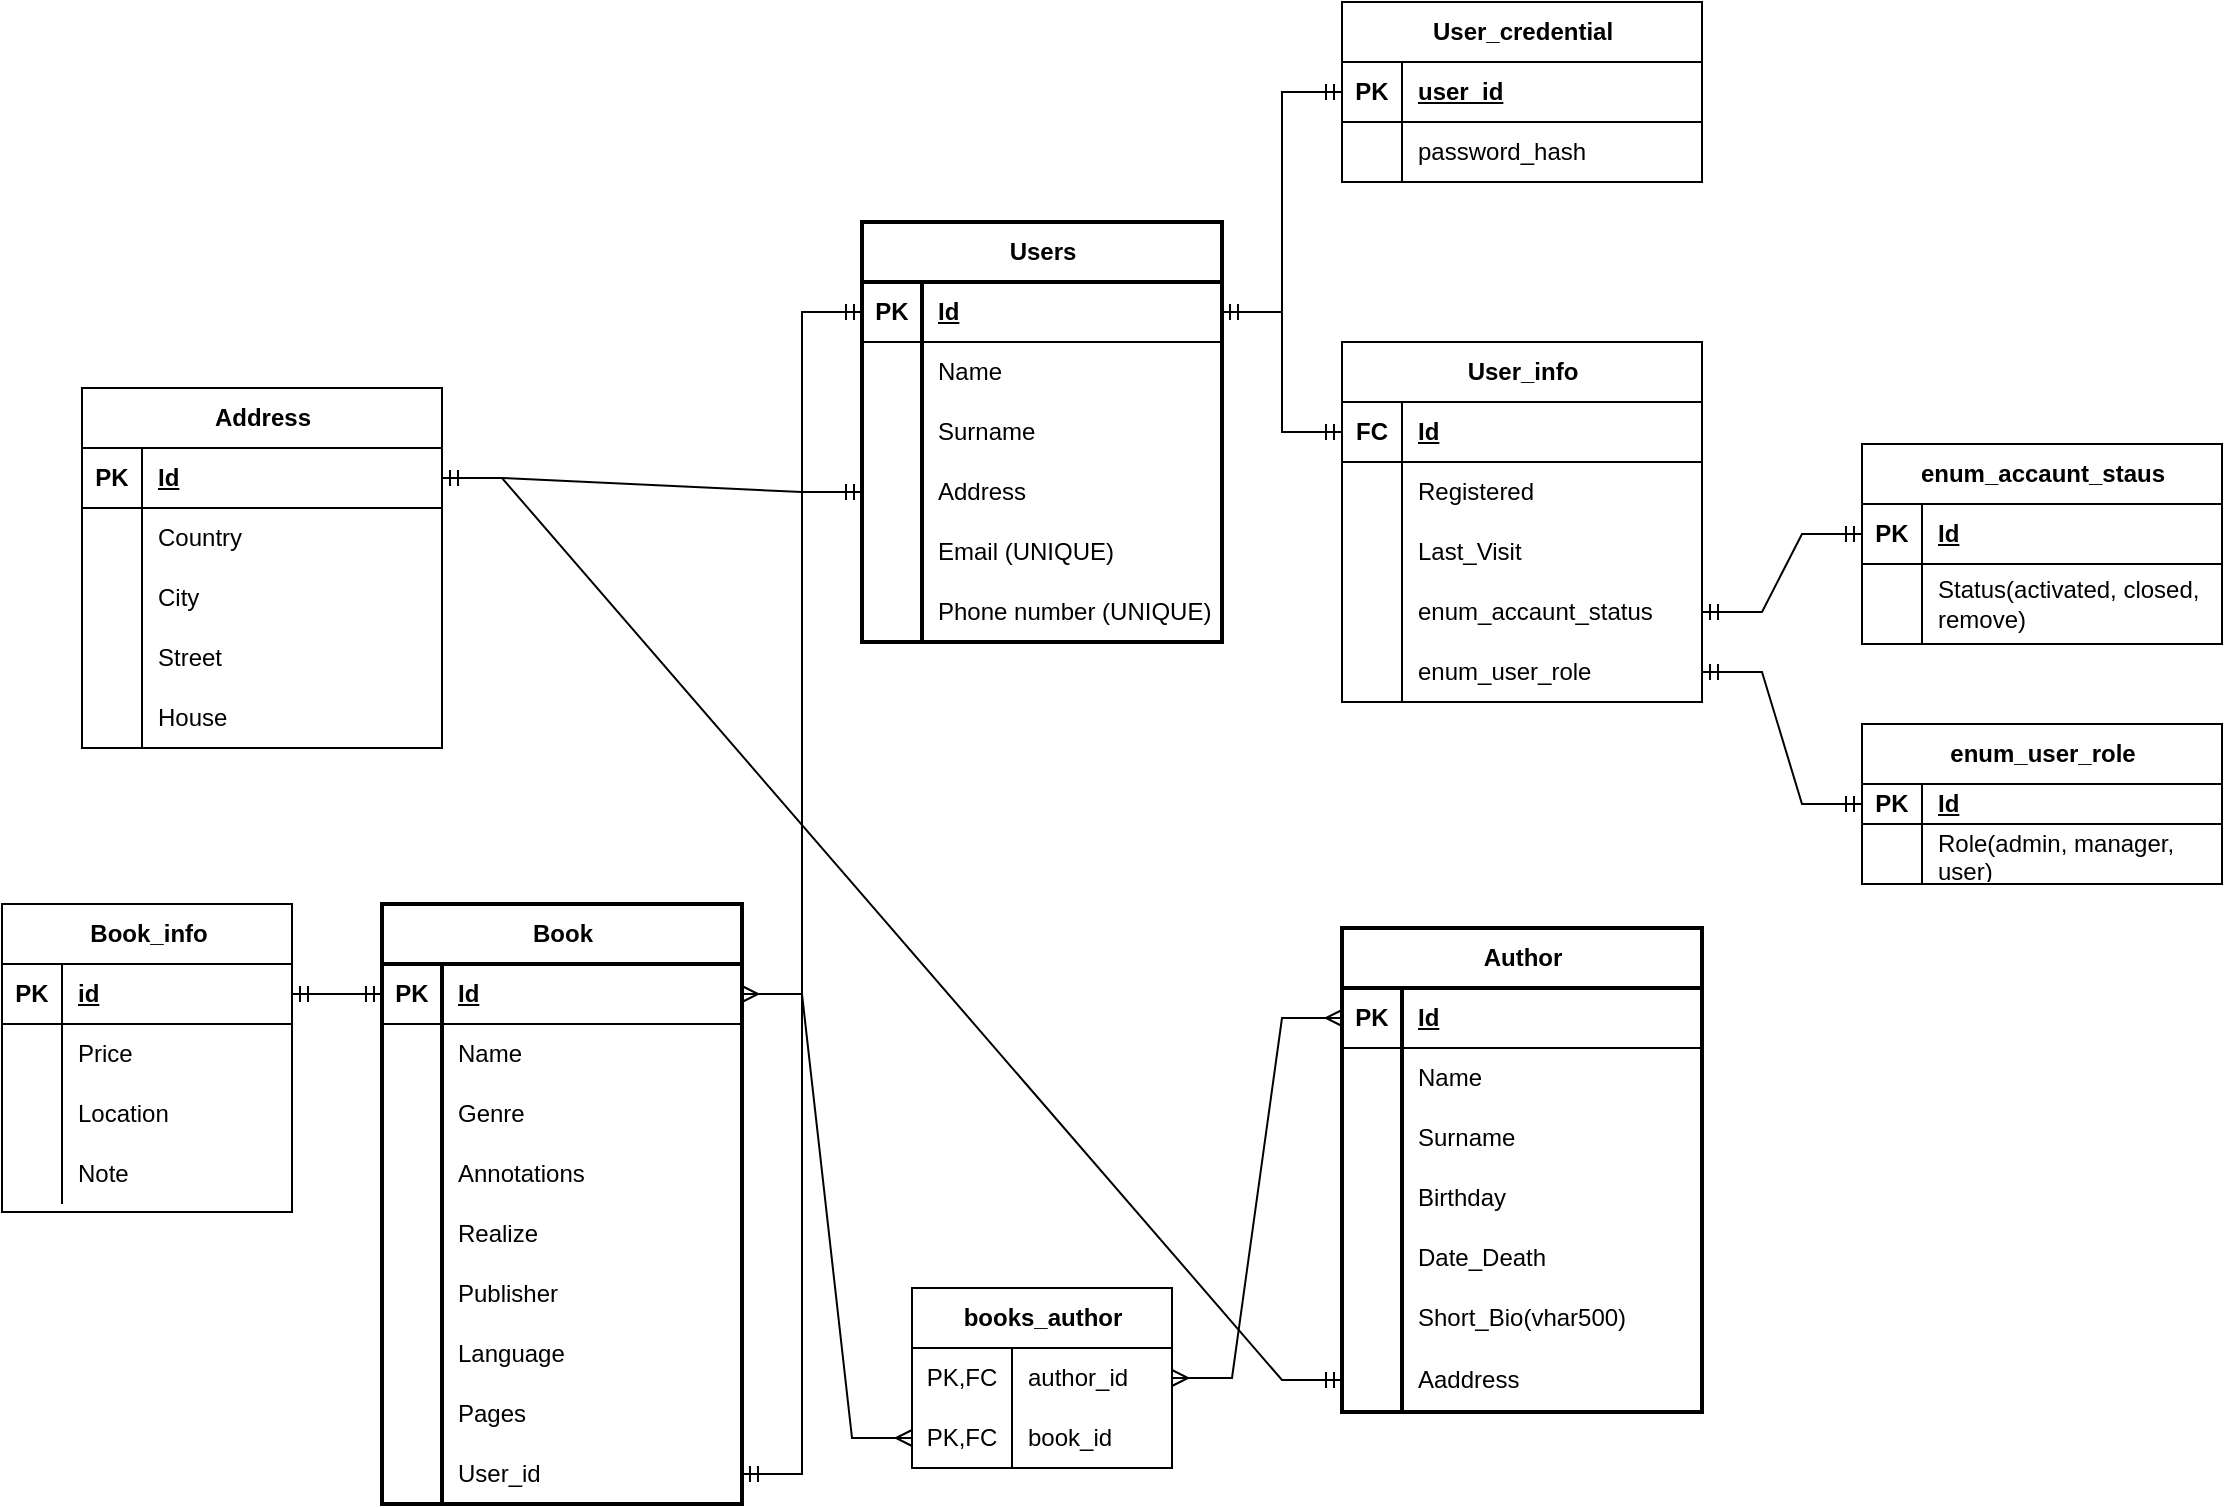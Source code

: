 <mxfile version="27.0.2">
  <diagram name="Library" id="w-gZn07KYCmxUJhoF79A">
    <mxGraphModel dx="1426" dy="789" grid="1" gridSize="10" guides="1" tooltips="1" connect="1" arrows="1" fold="1" page="1" pageScale="1" pageWidth="1169" pageHeight="1654" math="0" shadow="0">
      <root>
        <mxCell id="0" />
        <mxCell id="1" parent="0" />
        <mxCell id="aTLZkkGVT9B9-KHuNFYR-1" value="Users" style="shape=table;startSize=30;container=1;collapsible=1;childLayout=tableLayout;fixedRows=1;rowLines=0;fontStyle=1;align=center;resizeLast=1;html=1;strokeWidth=2;" parent="1" vertex="1">
          <mxGeometry x="470" y="137" width="180" height="210" as="geometry" />
        </mxCell>
        <mxCell id="aTLZkkGVT9B9-KHuNFYR-2" value="" style="shape=tableRow;horizontal=0;startSize=0;swimlaneHead=0;swimlaneBody=0;fillColor=none;collapsible=0;dropTarget=0;points=[[0,0.5],[1,0.5]];portConstraint=eastwest;top=0;left=0;right=0;bottom=1;" parent="aTLZkkGVT9B9-KHuNFYR-1" vertex="1">
          <mxGeometry y="30" width="180" height="30" as="geometry" />
        </mxCell>
        <mxCell id="aTLZkkGVT9B9-KHuNFYR-3" value="PK" style="shape=partialRectangle;connectable=0;fillColor=none;top=0;left=0;bottom=0;right=0;fontStyle=1;overflow=hidden;whiteSpace=wrap;html=1;" parent="aTLZkkGVT9B9-KHuNFYR-2" vertex="1">
          <mxGeometry width="30" height="30" as="geometry">
            <mxRectangle width="30" height="30" as="alternateBounds" />
          </mxGeometry>
        </mxCell>
        <mxCell id="aTLZkkGVT9B9-KHuNFYR-4" value="Id" style="shape=partialRectangle;connectable=0;fillColor=none;top=0;left=0;bottom=0;right=0;align=left;spacingLeft=6;fontStyle=5;overflow=hidden;whiteSpace=wrap;html=1;" parent="aTLZkkGVT9B9-KHuNFYR-2" vertex="1">
          <mxGeometry x="30" width="150" height="30" as="geometry">
            <mxRectangle width="150" height="30" as="alternateBounds" />
          </mxGeometry>
        </mxCell>
        <mxCell id="aTLZkkGVT9B9-KHuNFYR-5" value="" style="shape=tableRow;horizontal=0;startSize=0;swimlaneHead=0;swimlaneBody=0;fillColor=none;collapsible=0;dropTarget=0;points=[[0,0.5],[1,0.5]];portConstraint=eastwest;top=0;left=0;right=0;bottom=0;" parent="aTLZkkGVT9B9-KHuNFYR-1" vertex="1">
          <mxGeometry y="60" width="180" height="30" as="geometry" />
        </mxCell>
        <mxCell id="aTLZkkGVT9B9-KHuNFYR-6" value="" style="shape=partialRectangle;connectable=0;fillColor=none;top=0;left=0;bottom=0;right=0;editable=1;overflow=hidden;whiteSpace=wrap;html=1;" parent="aTLZkkGVT9B9-KHuNFYR-5" vertex="1">
          <mxGeometry width="30" height="30" as="geometry">
            <mxRectangle width="30" height="30" as="alternateBounds" />
          </mxGeometry>
        </mxCell>
        <mxCell id="aTLZkkGVT9B9-KHuNFYR-7" value="Name" style="shape=partialRectangle;connectable=0;fillColor=none;top=0;left=0;bottom=0;right=0;align=left;spacingLeft=6;overflow=hidden;whiteSpace=wrap;html=1;" parent="aTLZkkGVT9B9-KHuNFYR-5" vertex="1">
          <mxGeometry x="30" width="150" height="30" as="geometry">
            <mxRectangle width="150" height="30" as="alternateBounds" />
          </mxGeometry>
        </mxCell>
        <mxCell id="aTLZkkGVT9B9-KHuNFYR-8" value="" style="shape=tableRow;horizontal=0;startSize=0;swimlaneHead=0;swimlaneBody=0;fillColor=none;collapsible=0;dropTarget=0;points=[[0,0.5],[1,0.5]];portConstraint=eastwest;top=0;left=0;right=0;bottom=0;" parent="aTLZkkGVT9B9-KHuNFYR-1" vertex="1">
          <mxGeometry y="90" width="180" height="30" as="geometry" />
        </mxCell>
        <mxCell id="aTLZkkGVT9B9-KHuNFYR-9" value="" style="shape=partialRectangle;connectable=0;fillColor=none;top=0;left=0;bottom=0;right=0;editable=1;overflow=hidden;whiteSpace=wrap;html=1;" parent="aTLZkkGVT9B9-KHuNFYR-8" vertex="1">
          <mxGeometry width="30" height="30" as="geometry">
            <mxRectangle width="30" height="30" as="alternateBounds" />
          </mxGeometry>
        </mxCell>
        <mxCell id="aTLZkkGVT9B9-KHuNFYR-10" value="Surname" style="shape=partialRectangle;connectable=0;fillColor=none;top=0;left=0;bottom=0;right=0;align=left;spacingLeft=6;overflow=hidden;whiteSpace=wrap;html=1;" parent="aTLZkkGVT9B9-KHuNFYR-8" vertex="1">
          <mxGeometry x="30" width="150" height="30" as="geometry">
            <mxRectangle width="150" height="30" as="alternateBounds" />
          </mxGeometry>
        </mxCell>
        <mxCell id="T-pD8wLGOD9Z2Xq2l5tu-151" style="shape=tableRow;horizontal=0;startSize=0;swimlaneHead=0;swimlaneBody=0;fillColor=none;collapsible=0;dropTarget=0;points=[[0,0.5],[1,0.5]];portConstraint=eastwest;top=0;left=0;right=0;bottom=0;" parent="aTLZkkGVT9B9-KHuNFYR-1" vertex="1">
          <mxGeometry y="120" width="180" height="30" as="geometry" />
        </mxCell>
        <mxCell id="T-pD8wLGOD9Z2Xq2l5tu-152" style="shape=partialRectangle;connectable=0;fillColor=none;top=0;left=0;bottom=0;right=0;editable=1;overflow=hidden;whiteSpace=wrap;html=1;" parent="T-pD8wLGOD9Z2Xq2l5tu-151" vertex="1">
          <mxGeometry width="30" height="30" as="geometry">
            <mxRectangle width="30" height="30" as="alternateBounds" />
          </mxGeometry>
        </mxCell>
        <mxCell id="T-pD8wLGOD9Z2Xq2l5tu-153" value="&lt;span style=&quot;background-color: initial;&quot;&gt;Address&lt;/span&gt;" style="shape=partialRectangle;connectable=0;fillColor=none;top=0;left=0;bottom=0;right=0;align=left;spacingLeft=6;overflow=hidden;whiteSpace=wrap;html=1;" parent="T-pD8wLGOD9Z2Xq2l5tu-151" vertex="1">
          <mxGeometry x="30" width="150" height="30" as="geometry">
            <mxRectangle width="150" height="30" as="alternateBounds" />
          </mxGeometry>
        </mxCell>
        <mxCell id="T-pD8wLGOD9Z2Xq2l5tu-154" style="shape=tableRow;horizontal=0;startSize=0;swimlaneHead=0;swimlaneBody=0;fillColor=none;collapsible=0;dropTarget=0;points=[[0,0.5],[1,0.5]];portConstraint=eastwest;top=0;left=0;right=0;bottom=0;" parent="aTLZkkGVT9B9-KHuNFYR-1" vertex="1">
          <mxGeometry y="150" width="180" height="30" as="geometry" />
        </mxCell>
        <mxCell id="T-pD8wLGOD9Z2Xq2l5tu-155" style="shape=partialRectangle;connectable=0;fillColor=none;top=0;left=0;bottom=0;right=0;editable=1;overflow=hidden;whiteSpace=wrap;html=1;" parent="T-pD8wLGOD9Z2Xq2l5tu-154" vertex="1">
          <mxGeometry width="30" height="30" as="geometry">
            <mxRectangle width="30" height="30" as="alternateBounds" />
          </mxGeometry>
        </mxCell>
        <mxCell id="T-pD8wLGOD9Z2Xq2l5tu-156" value="Email (UNIQUE)" style="shape=partialRectangle;connectable=0;fillColor=none;top=0;left=0;bottom=0;right=0;align=left;spacingLeft=6;overflow=hidden;whiteSpace=wrap;html=1;" parent="T-pD8wLGOD9Z2Xq2l5tu-154" vertex="1">
          <mxGeometry x="30" width="150" height="30" as="geometry">
            <mxRectangle width="150" height="30" as="alternateBounds" />
          </mxGeometry>
        </mxCell>
        <mxCell id="T-pD8wLGOD9Z2Xq2l5tu-157" style="shape=tableRow;horizontal=0;startSize=0;swimlaneHead=0;swimlaneBody=0;fillColor=none;collapsible=0;dropTarget=0;points=[[0,0.5],[1,0.5]];portConstraint=eastwest;top=0;left=0;right=0;bottom=0;" parent="aTLZkkGVT9B9-KHuNFYR-1" vertex="1">
          <mxGeometry y="180" width="180" height="30" as="geometry" />
        </mxCell>
        <mxCell id="T-pD8wLGOD9Z2Xq2l5tu-158" style="shape=partialRectangle;connectable=0;fillColor=none;top=0;left=0;bottom=0;right=0;editable=1;overflow=hidden;whiteSpace=wrap;html=1;" parent="T-pD8wLGOD9Z2Xq2l5tu-157" vertex="1">
          <mxGeometry width="30" height="30" as="geometry">
            <mxRectangle width="30" height="30" as="alternateBounds" />
          </mxGeometry>
        </mxCell>
        <mxCell id="T-pD8wLGOD9Z2Xq2l5tu-159" value="Phone number (UNIQUE)" style="shape=partialRectangle;connectable=0;fillColor=none;top=0;left=0;bottom=0;right=0;align=left;spacingLeft=6;overflow=hidden;whiteSpace=wrap;html=1;" parent="T-pD8wLGOD9Z2Xq2l5tu-157" vertex="1">
          <mxGeometry x="30" width="150" height="30" as="geometry">
            <mxRectangle width="150" height="30" as="alternateBounds" />
          </mxGeometry>
        </mxCell>
        <mxCell id="T-pD8wLGOD9Z2Xq2l5tu-8" value="enum_user_role" style="shape=table;startSize=30;container=1;collapsible=1;childLayout=tableLayout;fixedRows=1;rowLines=0;fontStyle=1;align=center;resizeLast=1;html=1;" parent="1" vertex="1">
          <mxGeometry x="970" y="388" width="180" height="80" as="geometry" />
        </mxCell>
        <mxCell id="T-pD8wLGOD9Z2Xq2l5tu-9" value="" style="shape=tableRow;horizontal=0;startSize=0;swimlaneHead=0;swimlaneBody=0;fillColor=none;collapsible=0;dropTarget=0;points=[[0,0.5],[1,0.5]];portConstraint=eastwest;top=0;left=0;right=0;bottom=1;" parent="T-pD8wLGOD9Z2Xq2l5tu-8" vertex="1">
          <mxGeometry y="30" width="180" height="20" as="geometry" />
        </mxCell>
        <mxCell id="T-pD8wLGOD9Z2Xq2l5tu-10" value="PK" style="shape=partialRectangle;connectable=0;fillColor=none;top=0;left=0;bottom=0;right=0;fontStyle=1;overflow=hidden;whiteSpace=wrap;html=1;" parent="T-pD8wLGOD9Z2Xq2l5tu-9" vertex="1">
          <mxGeometry width="30" height="20" as="geometry">
            <mxRectangle width="30" height="20" as="alternateBounds" />
          </mxGeometry>
        </mxCell>
        <mxCell id="T-pD8wLGOD9Z2Xq2l5tu-11" value="Id" style="shape=partialRectangle;connectable=0;fillColor=none;top=0;left=0;bottom=0;right=0;align=left;spacingLeft=6;fontStyle=5;overflow=hidden;whiteSpace=wrap;html=1;" parent="T-pD8wLGOD9Z2Xq2l5tu-9" vertex="1">
          <mxGeometry x="30" width="150" height="20" as="geometry">
            <mxRectangle width="150" height="20" as="alternateBounds" />
          </mxGeometry>
        </mxCell>
        <mxCell id="T-pD8wLGOD9Z2Xq2l5tu-12" value="" style="shape=tableRow;horizontal=0;startSize=0;swimlaneHead=0;swimlaneBody=0;fillColor=none;collapsible=0;dropTarget=0;points=[[0,0.5],[1,0.5]];portConstraint=eastwest;top=0;left=0;right=0;bottom=0;" parent="T-pD8wLGOD9Z2Xq2l5tu-8" vertex="1">
          <mxGeometry y="50" width="180" height="30" as="geometry" />
        </mxCell>
        <mxCell id="T-pD8wLGOD9Z2Xq2l5tu-13" value="" style="shape=partialRectangle;connectable=0;fillColor=none;top=0;left=0;bottom=0;right=0;editable=1;overflow=hidden;whiteSpace=wrap;html=1;" parent="T-pD8wLGOD9Z2Xq2l5tu-12" vertex="1">
          <mxGeometry width="30" height="30" as="geometry">
            <mxRectangle width="30" height="30" as="alternateBounds" />
          </mxGeometry>
        </mxCell>
        <mxCell id="T-pD8wLGOD9Z2Xq2l5tu-14" value="Role(admin, manager, user)" style="shape=partialRectangle;connectable=0;fillColor=none;top=0;left=0;bottom=0;right=0;align=left;spacingLeft=6;overflow=hidden;whiteSpace=wrap;html=1;" parent="T-pD8wLGOD9Z2Xq2l5tu-12" vertex="1">
          <mxGeometry x="30" width="150" height="30" as="geometry">
            <mxRectangle width="150" height="30" as="alternateBounds" />
          </mxGeometry>
        </mxCell>
        <mxCell id="T-pD8wLGOD9Z2Xq2l5tu-120" value="" style="shape=tableRow;horizontal=0;startSize=0;swimlaneHead=0;swimlaneBody=0;fillColor=none;collapsible=0;dropTarget=0;points=[[0,0.5],[1,0.5]];portConstraint=eastwest;top=0;left=0;right=0;bottom=0;" parent="1" vertex="1">
          <mxGeometry x="231" y="653" width="179" height="30" as="geometry" />
        </mxCell>
        <mxCell id="T-pD8wLGOD9Z2Xq2l5tu-163" value="User_credential" style="shape=table;startSize=30;container=1;collapsible=1;childLayout=tableLayout;fixedRows=1;rowLines=0;fontStyle=1;align=center;resizeLast=1;html=1;" parent="1" vertex="1">
          <mxGeometry x="710" y="27" width="180" height="90" as="geometry" />
        </mxCell>
        <mxCell id="T-pD8wLGOD9Z2Xq2l5tu-164" value="" style="shape=tableRow;horizontal=0;startSize=0;swimlaneHead=0;swimlaneBody=0;fillColor=none;collapsible=0;dropTarget=0;points=[[0,0.5],[1,0.5]];portConstraint=eastwest;top=0;left=0;right=0;bottom=1;" parent="T-pD8wLGOD9Z2Xq2l5tu-163" vertex="1">
          <mxGeometry y="30" width="180" height="30" as="geometry" />
        </mxCell>
        <mxCell id="T-pD8wLGOD9Z2Xq2l5tu-165" value="PK" style="shape=partialRectangle;connectable=0;fillColor=none;top=0;left=0;bottom=0;right=0;fontStyle=1;overflow=hidden;whiteSpace=wrap;html=1;" parent="T-pD8wLGOD9Z2Xq2l5tu-164" vertex="1">
          <mxGeometry width="30" height="30" as="geometry">
            <mxRectangle width="30" height="30" as="alternateBounds" />
          </mxGeometry>
        </mxCell>
        <mxCell id="T-pD8wLGOD9Z2Xq2l5tu-166" value="user_id" style="shape=partialRectangle;connectable=0;fillColor=none;top=0;left=0;bottom=0;right=0;align=left;spacingLeft=6;fontStyle=5;overflow=hidden;whiteSpace=wrap;html=1;" parent="T-pD8wLGOD9Z2Xq2l5tu-164" vertex="1">
          <mxGeometry x="30" width="150" height="30" as="geometry">
            <mxRectangle width="150" height="30" as="alternateBounds" />
          </mxGeometry>
        </mxCell>
        <mxCell id="T-pD8wLGOD9Z2Xq2l5tu-167" value="" style="shape=tableRow;horizontal=0;startSize=0;swimlaneHead=0;swimlaneBody=0;fillColor=none;collapsible=0;dropTarget=0;points=[[0,0.5],[1,0.5]];portConstraint=eastwest;top=0;left=0;right=0;bottom=0;" parent="T-pD8wLGOD9Z2Xq2l5tu-163" vertex="1">
          <mxGeometry y="60" width="180" height="30" as="geometry" />
        </mxCell>
        <mxCell id="T-pD8wLGOD9Z2Xq2l5tu-168" value="" style="shape=partialRectangle;connectable=0;fillColor=none;top=0;left=0;bottom=0;right=0;editable=1;overflow=hidden;whiteSpace=wrap;html=1;" parent="T-pD8wLGOD9Z2Xq2l5tu-167" vertex="1">
          <mxGeometry width="30" height="30" as="geometry">
            <mxRectangle width="30" height="30" as="alternateBounds" />
          </mxGeometry>
        </mxCell>
        <mxCell id="T-pD8wLGOD9Z2Xq2l5tu-169" value="password_hash" style="shape=partialRectangle;connectable=0;fillColor=none;top=0;left=0;bottom=0;right=0;align=left;spacingLeft=6;overflow=hidden;whiteSpace=wrap;html=1;" parent="T-pD8wLGOD9Z2Xq2l5tu-167" vertex="1">
          <mxGeometry x="30" width="150" height="30" as="geometry">
            <mxRectangle width="150" height="30" as="alternateBounds" />
          </mxGeometry>
        </mxCell>
        <mxCell id="T-pD8wLGOD9Z2Xq2l5tu-177" value="User_info" style="shape=table;startSize=30;container=1;collapsible=1;childLayout=tableLayout;fixedRows=1;rowLines=0;fontStyle=1;align=center;resizeLast=1;html=1;" parent="1" vertex="1">
          <mxGeometry x="710" y="197" width="180" height="180" as="geometry" />
        </mxCell>
        <mxCell id="T-pD8wLGOD9Z2Xq2l5tu-178" value="" style="shape=tableRow;horizontal=0;startSize=0;swimlaneHead=0;swimlaneBody=0;fillColor=none;collapsible=0;dropTarget=0;points=[[0,0.5],[1,0.5]];portConstraint=eastwest;top=0;left=0;right=0;bottom=1;" parent="T-pD8wLGOD9Z2Xq2l5tu-177" vertex="1">
          <mxGeometry y="30" width="180" height="30" as="geometry" />
        </mxCell>
        <mxCell id="T-pD8wLGOD9Z2Xq2l5tu-179" value="FC" style="shape=partialRectangle;connectable=0;fillColor=none;top=0;left=0;bottom=0;right=0;fontStyle=1;overflow=hidden;whiteSpace=wrap;html=1;" parent="T-pD8wLGOD9Z2Xq2l5tu-178" vertex="1">
          <mxGeometry width="30" height="30" as="geometry">
            <mxRectangle width="30" height="30" as="alternateBounds" />
          </mxGeometry>
        </mxCell>
        <mxCell id="T-pD8wLGOD9Z2Xq2l5tu-180" value="Id" style="shape=partialRectangle;connectable=0;fillColor=none;top=0;left=0;bottom=0;right=0;align=left;spacingLeft=6;fontStyle=5;overflow=hidden;whiteSpace=wrap;html=1;" parent="T-pD8wLGOD9Z2Xq2l5tu-178" vertex="1">
          <mxGeometry x="30" width="150" height="30" as="geometry">
            <mxRectangle width="150" height="30" as="alternateBounds" />
          </mxGeometry>
        </mxCell>
        <mxCell id="T-pD8wLGOD9Z2Xq2l5tu-181" value="" style="shape=tableRow;horizontal=0;startSize=0;swimlaneHead=0;swimlaneBody=0;fillColor=none;collapsible=0;dropTarget=0;points=[[0,0.5],[1,0.5]];portConstraint=eastwest;top=0;left=0;right=0;bottom=0;" parent="T-pD8wLGOD9Z2Xq2l5tu-177" vertex="1">
          <mxGeometry y="60" width="180" height="30" as="geometry" />
        </mxCell>
        <mxCell id="T-pD8wLGOD9Z2Xq2l5tu-182" value="" style="shape=partialRectangle;connectable=0;fillColor=none;top=0;left=0;bottom=0;right=0;editable=1;overflow=hidden;whiteSpace=wrap;html=1;" parent="T-pD8wLGOD9Z2Xq2l5tu-181" vertex="1">
          <mxGeometry width="30" height="30" as="geometry">
            <mxRectangle width="30" height="30" as="alternateBounds" />
          </mxGeometry>
        </mxCell>
        <mxCell id="T-pD8wLGOD9Z2Xq2l5tu-183" value="Registered" style="shape=partialRectangle;connectable=0;fillColor=none;top=0;left=0;bottom=0;right=0;align=left;spacingLeft=6;overflow=hidden;whiteSpace=wrap;html=1;" parent="T-pD8wLGOD9Z2Xq2l5tu-181" vertex="1">
          <mxGeometry x="30" width="150" height="30" as="geometry">
            <mxRectangle width="150" height="30" as="alternateBounds" />
          </mxGeometry>
        </mxCell>
        <mxCell id="T-pD8wLGOD9Z2Xq2l5tu-184" value="" style="shape=tableRow;horizontal=0;startSize=0;swimlaneHead=0;swimlaneBody=0;fillColor=none;collapsible=0;dropTarget=0;points=[[0,0.5],[1,0.5]];portConstraint=eastwest;top=0;left=0;right=0;bottom=0;" parent="T-pD8wLGOD9Z2Xq2l5tu-177" vertex="1">
          <mxGeometry y="90" width="180" height="30" as="geometry" />
        </mxCell>
        <mxCell id="T-pD8wLGOD9Z2Xq2l5tu-185" value="" style="shape=partialRectangle;connectable=0;fillColor=none;top=0;left=0;bottom=0;right=0;editable=1;overflow=hidden;whiteSpace=wrap;html=1;" parent="T-pD8wLGOD9Z2Xq2l5tu-184" vertex="1">
          <mxGeometry width="30" height="30" as="geometry">
            <mxRectangle width="30" height="30" as="alternateBounds" />
          </mxGeometry>
        </mxCell>
        <mxCell id="T-pD8wLGOD9Z2Xq2l5tu-186" value="Last_Visit" style="shape=partialRectangle;connectable=0;fillColor=none;top=0;left=0;bottom=0;right=0;align=left;spacingLeft=6;overflow=hidden;whiteSpace=wrap;html=1;" parent="T-pD8wLGOD9Z2Xq2l5tu-184" vertex="1">
          <mxGeometry x="30" width="150" height="30" as="geometry">
            <mxRectangle width="150" height="30" as="alternateBounds" />
          </mxGeometry>
        </mxCell>
        <mxCell id="T-pD8wLGOD9Z2Xq2l5tu-197" style="shape=tableRow;horizontal=0;startSize=0;swimlaneHead=0;swimlaneBody=0;fillColor=none;collapsible=0;dropTarget=0;points=[[0,0.5],[1,0.5]];portConstraint=eastwest;top=0;left=0;right=0;bottom=0;" parent="T-pD8wLGOD9Z2Xq2l5tu-177" vertex="1">
          <mxGeometry y="120" width="180" height="30" as="geometry" />
        </mxCell>
        <mxCell id="T-pD8wLGOD9Z2Xq2l5tu-198" style="shape=partialRectangle;connectable=0;fillColor=none;top=0;left=0;bottom=0;right=0;editable=1;overflow=hidden;whiteSpace=wrap;html=1;" parent="T-pD8wLGOD9Z2Xq2l5tu-197" vertex="1">
          <mxGeometry width="30" height="30" as="geometry">
            <mxRectangle width="30" height="30" as="alternateBounds" />
          </mxGeometry>
        </mxCell>
        <mxCell id="T-pD8wLGOD9Z2Xq2l5tu-199" value="enum_accaunt_status" style="shape=partialRectangle;connectable=0;fillColor=none;top=0;left=0;bottom=0;right=0;align=left;spacingLeft=6;overflow=hidden;whiteSpace=wrap;html=1;" parent="T-pD8wLGOD9Z2Xq2l5tu-197" vertex="1">
          <mxGeometry x="30" width="150" height="30" as="geometry">
            <mxRectangle width="150" height="30" as="alternateBounds" />
          </mxGeometry>
        </mxCell>
        <mxCell id="T-pD8wLGOD9Z2Xq2l5tu-190" style="shape=tableRow;horizontal=0;startSize=0;swimlaneHead=0;swimlaneBody=0;fillColor=none;collapsible=0;dropTarget=0;points=[[0,0.5],[1,0.5]];portConstraint=eastwest;top=0;left=0;right=0;bottom=0;" parent="T-pD8wLGOD9Z2Xq2l5tu-177" vertex="1">
          <mxGeometry y="150" width="180" height="30" as="geometry" />
        </mxCell>
        <mxCell id="T-pD8wLGOD9Z2Xq2l5tu-191" value="" style="shape=partialRectangle;connectable=0;fillColor=none;top=0;left=0;bottom=0;right=0;editable=1;overflow=hidden;whiteSpace=wrap;html=1;" parent="T-pD8wLGOD9Z2Xq2l5tu-190" vertex="1">
          <mxGeometry width="30" height="30" as="geometry">
            <mxRectangle width="30" height="30" as="alternateBounds" />
          </mxGeometry>
        </mxCell>
        <mxCell id="T-pD8wLGOD9Z2Xq2l5tu-192" value="enum_user_role" style="shape=partialRectangle;connectable=0;fillColor=none;top=0;left=0;bottom=0;right=0;align=left;spacingLeft=6;overflow=hidden;whiteSpace=wrap;html=1;" parent="T-pD8wLGOD9Z2Xq2l5tu-190" vertex="1">
          <mxGeometry x="30" width="150" height="30" as="geometry">
            <mxRectangle width="150" height="30" as="alternateBounds" />
          </mxGeometry>
        </mxCell>
        <mxCell id="T-pD8wLGOD9Z2Xq2l5tu-221" value="enum_accaunt_staus" style="shape=table;startSize=30;container=1;collapsible=1;childLayout=tableLayout;fixedRows=1;rowLines=0;fontStyle=1;align=center;resizeLast=1;html=1;" parent="1" vertex="1">
          <mxGeometry x="970" y="248" width="180" height="100" as="geometry" />
        </mxCell>
        <mxCell id="T-pD8wLGOD9Z2Xq2l5tu-222" value="" style="shape=tableRow;horizontal=0;startSize=0;swimlaneHead=0;swimlaneBody=0;fillColor=none;collapsible=0;dropTarget=0;points=[[0,0.5],[1,0.5]];portConstraint=eastwest;top=0;left=0;right=0;bottom=1;" parent="T-pD8wLGOD9Z2Xq2l5tu-221" vertex="1">
          <mxGeometry y="30" width="180" height="30" as="geometry" />
        </mxCell>
        <mxCell id="T-pD8wLGOD9Z2Xq2l5tu-223" value="PK" style="shape=partialRectangle;connectable=0;fillColor=none;top=0;left=0;bottom=0;right=0;fontStyle=1;overflow=hidden;whiteSpace=wrap;html=1;" parent="T-pD8wLGOD9Z2Xq2l5tu-222" vertex="1">
          <mxGeometry width="30" height="30" as="geometry">
            <mxRectangle width="30" height="30" as="alternateBounds" />
          </mxGeometry>
        </mxCell>
        <mxCell id="T-pD8wLGOD9Z2Xq2l5tu-224" value="Id" style="shape=partialRectangle;connectable=0;fillColor=none;top=0;left=0;bottom=0;right=0;align=left;spacingLeft=6;fontStyle=5;overflow=hidden;whiteSpace=wrap;html=1;" parent="T-pD8wLGOD9Z2Xq2l5tu-222" vertex="1">
          <mxGeometry x="30" width="150" height="30" as="geometry">
            <mxRectangle width="150" height="30" as="alternateBounds" />
          </mxGeometry>
        </mxCell>
        <mxCell id="T-pD8wLGOD9Z2Xq2l5tu-225" value="" style="shape=tableRow;horizontal=0;startSize=0;swimlaneHead=0;swimlaneBody=0;fillColor=none;collapsible=0;dropTarget=0;points=[[0,0.5],[1,0.5]];portConstraint=eastwest;top=0;left=0;right=0;bottom=0;" parent="T-pD8wLGOD9Z2Xq2l5tu-221" vertex="1">
          <mxGeometry y="60" width="180" height="40" as="geometry" />
        </mxCell>
        <mxCell id="T-pD8wLGOD9Z2Xq2l5tu-226" value="" style="shape=partialRectangle;connectable=0;fillColor=none;top=0;left=0;bottom=0;right=0;editable=1;overflow=hidden;whiteSpace=wrap;html=1;" parent="T-pD8wLGOD9Z2Xq2l5tu-225" vertex="1">
          <mxGeometry width="30" height="40" as="geometry">
            <mxRectangle width="30" height="40" as="alternateBounds" />
          </mxGeometry>
        </mxCell>
        <mxCell id="T-pD8wLGOD9Z2Xq2l5tu-227" value="Status(activated, closed, remove)" style="shape=partialRectangle;connectable=0;fillColor=none;top=0;left=0;bottom=0;right=0;align=left;spacingLeft=6;overflow=hidden;whiteSpace=wrap;html=1;" parent="T-pD8wLGOD9Z2Xq2l5tu-225" vertex="1">
          <mxGeometry x="30" width="150" height="40" as="geometry">
            <mxRectangle width="150" height="40" as="alternateBounds" />
          </mxGeometry>
        </mxCell>
        <mxCell id="T-pD8wLGOD9Z2Xq2l5tu-257" value="Book" style="shape=table;startSize=30;container=1;collapsible=1;childLayout=tableLayout;fixedRows=1;rowLines=0;fontStyle=1;align=center;resizeLast=1;html=1;strokeWidth=2;" parent="1" vertex="1">
          <mxGeometry x="230" y="478" width="180" height="300" as="geometry" />
        </mxCell>
        <mxCell id="T-pD8wLGOD9Z2Xq2l5tu-258" value="" style="shape=tableRow;horizontal=0;startSize=0;swimlaneHead=0;swimlaneBody=0;fillColor=none;collapsible=0;dropTarget=0;points=[[0,0.5],[1,0.5]];portConstraint=eastwest;top=0;left=0;right=0;bottom=1;" parent="T-pD8wLGOD9Z2Xq2l5tu-257" vertex="1">
          <mxGeometry y="30" width="180" height="30" as="geometry" />
        </mxCell>
        <mxCell id="T-pD8wLGOD9Z2Xq2l5tu-259" value="PK" style="shape=partialRectangle;connectable=0;fillColor=none;top=0;left=0;bottom=0;right=0;fontStyle=1;overflow=hidden;whiteSpace=wrap;html=1;" parent="T-pD8wLGOD9Z2Xq2l5tu-258" vertex="1">
          <mxGeometry width="30" height="30" as="geometry">
            <mxRectangle width="30" height="30" as="alternateBounds" />
          </mxGeometry>
        </mxCell>
        <mxCell id="T-pD8wLGOD9Z2Xq2l5tu-260" value="Id" style="shape=partialRectangle;connectable=0;fillColor=none;top=0;left=0;bottom=0;right=0;align=left;spacingLeft=6;fontStyle=5;overflow=hidden;whiteSpace=wrap;html=1;" parent="T-pD8wLGOD9Z2Xq2l5tu-258" vertex="1">
          <mxGeometry x="30" width="150" height="30" as="geometry">
            <mxRectangle width="150" height="30" as="alternateBounds" />
          </mxGeometry>
        </mxCell>
        <mxCell id="T-pD8wLGOD9Z2Xq2l5tu-261" value="" style="shape=tableRow;horizontal=0;startSize=0;swimlaneHead=0;swimlaneBody=0;fillColor=none;collapsible=0;dropTarget=0;points=[[0,0.5],[1,0.5]];portConstraint=eastwest;top=0;left=0;right=0;bottom=0;" parent="T-pD8wLGOD9Z2Xq2l5tu-257" vertex="1">
          <mxGeometry y="60" width="180" height="30" as="geometry" />
        </mxCell>
        <mxCell id="T-pD8wLGOD9Z2Xq2l5tu-262" value="" style="shape=partialRectangle;connectable=0;fillColor=none;top=0;left=0;bottom=0;right=0;editable=1;overflow=hidden;whiteSpace=wrap;html=1;" parent="T-pD8wLGOD9Z2Xq2l5tu-261" vertex="1">
          <mxGeometry width="30" height="30" as="geometry">
            <mxRectangle width="30" height="30" as="alternateBounds" />
          </mxGeometry>
        </mxCell>
        <mxCell id="T-pD8wLGOD9Z2Xq2l5tu-263" value="Name" style="shape=partialRectangle;connectable=0;fillColor=none;top=0;left=0;bottom=0;right=0;align=left;spacingLeft=6;overflow=hidden;whiteSpace=wrap;html=1;" parent="T-pD8wLGOD9Z2Xq2l5tu-261" vertex="1">
          <mxGeometry x="30" width="150" height="30" as="geometry">
            <mxRectangle width="150" height="30" as="alternateBounds" />
          </mxGeometry>
        </mxCell>
        <mxCell id="T-pD8wLGOD9Z2Xq2l5tu-264" value="" style="shape=tableRow;horizontal=0;startSize=0;swimlaneHead=0;swimlaneBody=0;fillColor=none;collapsible=0;dropTarget=0;points=[[0,0.5],[1,0.5]];portConstraint=eastwest;top=0;left=0;right=0;bottom=0;" parent="T-pD8wLGOD9Z2Xq2l5tu-257" vertex="1">
          <mxGeometry y="90" width="180" height="30" as="geometry" />
        </mxCell>
        <mxCell id="T-pD8wLGOD9Z2Xq2l5tu-265" value="" style="shape=partialRectangle;connectable=0;fillColor=none;top=0;left=0;bottom=0;right=0;editable=1;overflow=hidden;whiteSpace=wrap;html=1;" parent="T-pD8wLGOD9Z2Xq2l5tu-264" vertex="1">
          <mxGeometry width="30" height="30" as="geometry">
            <mxRectangle width="30" height="30" as="alternateBounds" />
          </mxGeometry>
        </mxCell>
        <mxCell id="T-pD8wLGOD9Z2Xq2l5tu-266" value="Genre" style="shape=partialRectangle;connectable=0;fillColor=none;top=0;left=0;bottom=0;right=0;align=left;spacingLeft=6;overflow=hidden;whiteSpace=wrap;html=1;" parent="T-pD8wLGOD9Z2Xq2l5tu-264" vertex="1">
          <mxGeometry x="30" width="150" height="30" as="geometry">
            <mxRectangle width="150" height="30" as="alternateBounds" />
          </mxGeometry>
        </mxCell>
        <mxCell id="T-pD8wLGOD9Z2Xq2l5tu-267" value="" style="shape=tableRow;horizontal=0;startSize=0;swimlaneHead=0;swimlaneBody=0;fillColor=none;collapsible=0;dropTarget=0;points=[[0,0.5],[1,0.5]];portConstraint=eastwest;top=0;left=0;right=0;bottom=0;" parent="T-pD8wLGOD9Z2Xq2l5tu-257" vertex="1">
          <mxGeometry y="120" width="180" height="30" as="geometry" />
        </mxCell>
        <mxCell id="T-pD8wLGOD9Z2Xq2l5tu-268" value="" style="shape=partialRectangle;connectable=0;fillColor=none;top=0;left=0;bottom=0;right=0;editable=1;overflow=hidden;whiteSpace=wrap;html=1;" parent="T-pD8wLGOD9Z2Xq2l5tu-267" vertex="1">
          <mxGeometry width="30" height="30" as="geometry">
            <mxRectangle width="30" height="30" as="alternateBounds" />
          </mxGeometry>
        </mxCell>
        <mxCell id="T-pD8wLGOD9Z2Xq2l5tu-269" value="Annotations" style="shape=partialRectangle;connectable=0;fillColor=none;top=0;left=0;bottom=0;right=0;align=left;spacingLeft=6;overflow=hidden;whiteSpace=wrap;html=1;" parent="T-pD8wLGOD9Z2Xq2l5tu-267" vertex="1">
          <mxGeometry x="30" width="150" height="30" as="geometry">
            <mxRectangle width="150" height="30" as="alternateBounds" />
          </mxGeometry>
        </mxCell>
        <mxCell id="T-pD8wLGOD9Z2Xq2l5tu-270" style="shape=tableRow;horizontal=0;startSize=0;swimlaneHead=0;swimlaneBody=0;fillColor=none;collapsible=0;dropTarget=0;points=[[0,0.5],[1,0.5]];portConstraint=eastwest;top=0;left=0;right=0;bottom=0;" parent="T-pD8wLGOD9Z2Xq2l5tu-257" vertex="1">
          <mxGeometry y="150" width="180" height="30" as="geometry" />
        </mxCell>
        <mxCell id="T-pD8wLGOD9Z2Xq2l5tu-271" style="shape=partialRectangle;connectable=0;fillColor=none;top=0;left=0;bottom=0;right=0;editable=1;overflow=hidden;whiteSpace=wrap;html=1;" parent="T-pD8wLGOD9Z2Xq2l5tu-270" vertex="1">
          <mxGeometry width="30" height="30" as="geometry">
            <mxRectangle width="30" height="30" as="alternateBounds" />
          </mxGeometry>
        </mxCell>
        <mxCell id="T-pD8wLGOD9Z2Xq2l5tu-272" value="Realize" style="shape=partialRectangle;connectable=0;fillColor=none;top=0;left=0;bottom=0;right=0;align=left;spacingLeft=6;overflow=hidden;whiteSpace=wrap;html=1;" parent="T-pD8wLGOD9Z2Xq2l5tu-270" vertex="1">
          <mxGeometry x="30" width="150" height="30" as="geometry">
            <mxRectangle width="150" height="30" as="alternateBounds" />
          </mxGeometry>
        </mxCell>
        <mxCell id="T-pD8wLGOD9Z2Xq2l5tu-273" style="shape=tableRow;horizontal=0;startSize=0;swimlaneHead=0;swimlaneBody=0;fillColor=none;collapsible=0;dropTarget=0;points=[[0,0.5],[1,0.5]];portConstraint=eastwest;top=0;left=0;right=0;bottom=0;" parent="T-pD8wLGOD9Z2Xq2l5tu-257" vertex="1">
          <mxGeometry y="180" width="180" height="30" as="geometry" />
        </mxCell>
        <mxCell id="T-pD8wLGOD9Z2Xq2l5tu-274" style="shape=partialRectangle;connectable=0;fillColor=none;top=0;left=0;bottom=0;right=0;editable=1;overflow=hidden;whiteSpace=wrap;html=1;" parent="T-pD8wLGOD9Z2Xq2l5tu-273" vertex="1">
          <mxGeometry width="30" height="30" as="geometry">
            <mxRectangle width="30" height="30" as="alternateBounds" />
          </mxGeometry>
        </mxCell>
        <mxCell id="T-pD8wLGOD9Z2Xq2l5tu-275" value="Publisher" style="shape=partialRectangle;connectable=0;fillColor=none;top=0;left=0;bottom=0;right=0;align=left;spacingLeft=6;overflow=hidden;whiteSpace=wrap;html=1;" parent="T-pD8wLGOD9Z2Xq2l5tu-273" vertex="1">
          <mxGeometry x="30" width="150" height="30" as="geometry">
            <mxRectangle width="150" height="30" as="alternateBounds" />
          </mxGeometry>
        </mxCell>
        <mxCell id="T-pD8wLGOD9Z2Xq2l5tu-276" style="shape=tableRow;horizontal=0;startSize=0;swimlaneHead=0;swimlaneBody=0;fillColor=none;collapsible=0;dropTarget=0;points=[[0,0.5],[1,0.5]];portConstraint=eastwest;top=0;left=0;right=0;bottom=0;" parent="T-pD8wLGOD9Z2Xq2l5tu-257" vertex="1">
          <mxGeometry y="210" width="180" height="30" as="geometry" />
        </mxCell>
        <mxCell id="T-pD8wLGOD9Z2Xq2l5tu-277" style="shape=partialRectangle;connectable=0;fillColor=none;top=0;left=0;bottom=0;right=0;editable=1;overflow=hidden;whiteSpace=wrap;html=1;" parent="T-pD8wLGOD9Z2Xq2l5tu-276" vertex="1">
          <mxGeometry width="30" height="30" as="geometry">
            <mxRectangle width="30" height="30" as="alternateBounds" />
          </mxGeometry>
        </mxCell>
        <mxCell id="T-pD8wLGOD9Z2Xq2l5tu-278" value="Language" style="shape=partialRectangle;connectable=0;fillColor=none;top=0;left=0;bottom=0;right=0;align=left;spacingLeft=6;overflow=hidden;whiteSpace=wrap;html=1;" parent="T-pD8wLGOD9Z2Xq2l5tu-276" vertex="1">
          <mxGeometry x="30" width="150" height="30" as="geometry">
            <mxRectangle width="150" height="30" as="alternateBounds" />
          </mxGeometry>
        </mxCell>
        <mxCell id="T-pD8wLGOD9Z2Xq2l5tu-279" style="shape=tableRow;horizontal=0;startSize=0;swimlaneHead=0;swimlaneBody=0;fillColor=none;collapsible=0;dropTarget=0;points=[[0,0.5],[1,0.5]];portConstraint=eastwest;top=0;left=0;right=0;bottom=0;" parent="T-pD8wLGOD9Z2Xq2l5tu-257" vertex="1">
          <mxGeometry y="240" width="180" height="30" as="geometry" />
        </mxCell>
        <mxCell id="T-pD8wLGOD9Z2Xq2l5tu-280" style="shape=partialRectangle;connectable=0;fillColor=none;top=0;left=0;bottom=0;right=0;editable=1;overflow=hidden;whiteSpace=wrap;html=1;" parent="T-pD8wLGOD9Z2Xq2l5tu-279" vertex="1">
          <mxGeometry width="30" height="30" as="geometry">
            <mxRectangle width="30" height="30" as="alternateBounds" />
          </mxGeometry>
        </mxCell>
        <mxCell id="T-pD8wLGOD9Z2Xq2l5tu-281" value="Pages" style="shape=partialRectangle;connectable=0;fillColor=none;top=0;left=0;bottom=0;right=0;align=left;spacingLeft=6;overflow=hidden;whiteSpace=wrap;html=1;" parent="T-pD8wLGOD9Z2Xq2l5tu-279" vertex="1">
          <mxGeometry x="30" width="150" height="30" as="geometry">
            <mxRectangle width="150" height="30" as="alternateBounds" />
          </mxGeometry>
        </mxCell>
        <mxCell id="nu4WBb2lUrqiJiEW8Yzc-1" style="shape=tableRow;horizontal=0;startSize=0;swimlaneHead=0;swimlaneBody=0;fillColor=none;collapsible=0;dropTarget=0;points=[[0,0.5],[1,0.5]];portConstraint=eastwest;top=0;left=0;right=0;bottom=0;" vertex="1" parent="T-pD8wLGOD9Z2Xq2l5tu-257">
          <mxGeometry y="270" width="180" height="30" as="geometry" />
        </mxCell>
        <mxCell id="nu4WBb2lUrqiJiEW8Yzc-2" style="shape=partialRectangle;connectable=0;fillColor=none;top=0;left=0;bottom=0;right=0;editable=1;overflow=hidden;whiteSpace=wrap;html=1;" vertex="1" parent="nu4WBb2lUrqiJiEW8Yzc-1">
          <mxGeometry width="30" height="30" as="geometry">
            <mxRectangle width="30" height="30" as="alternateBounds" />
          </mxGeometry>
        </mxCell>
        <mxCell id="nu4WBb2lUrqiJiEW8Yzc-3" value="User_id" style="shape=partialRectangle;connectable=0;fillColor=none;top=0;left=0;bottom=0;right=0;align=left;spacingLeft=6;overflow=hidden;whiteSpace=wrap;html=1;" vertex="1" parent="nu4WBb2lUrqiJiEW8Yzc-1">
          <mxGeometry x="30" width="150" height="30" as="geometry">
            <mxRectangle width="150" height="30" as="alternateBounds" />
          </mxGeometry>
        </mxCell>
        <mxCell id="T-pD8wLGOD9Z2Xq2l5tu-282" value="books_author" style="shape=table;startSize=30;container=1;collapsible=1;childLayout=tableLayout;fixedRows=1;rowLines=0;fontStyle=1;align=center;resizeLast=1;html=1;" parent="1" vertex="1">
          <mxGeometry x="495" y="670" width="130" height="90" as="geometry" />
        </mxCell>
        <mxCell id="T-pD8wLGOD9Z2Xq2l5tu-286" value="" style="shape=tableRow;horizontal=0;startSize=0;swimlaneHead=0;swimlaneBody=0;fillColor=none;collapsible=0;dropTarget=0;points=[[0,0.5],[1,0.5]];portConstraint=eastwest;top=0;left=0;right=0;bottom=0;" parent="T-pD8wLGOD9Z2Xq2l5tu-282" vertex="1">
          <mxGeometry y="30" width="130" height="30" as="geometry" />
        </mxCell>
        <mxCell id="T-pD8wLGOD9Z2Xq2l5tu-287" value="PK,FC" style="shape=partialRectangle;connectable=0;fillColor=none;top=0;left=0;bottom=0;right=0;editable=1;overflow=hidden;whiteSpace=wrap;html=1;" parent="T-pD8wLGOD9Z2Xq2l5tu-286" vertex="1">
          <mxGeometry width="50" height="30" as="geometry">
            <mxRectangle width="50" height="30" as="alternateBounds" />
          </mxGeometry>
        </mxCell>
        <mxCell id="T-pD8wLGOD9Z2Xq2l5tu-288" value="author_id" style="shape=partialRectangle;connectable=0;fillColor=none;top=0;left=0;bottom=0;right=0;align=left;spacingLeft=6;overflow=hidden;whiteSpace=wrap;html=1;" parent="T-pD8wLGOD9Z2Xq2l5tu-286" vertex="1">
          <mxGeometry x="50" width="80" height="30" as="geometry">
            <mxRectangle width="80" height="30" as="alternateBounds" />
          </mxGeometry>
        </mxCell>
        <mxCell id="T-pD8wLGOD9Z2Xq2l5tu-289" value="" style="shape=tableRow;horizontal=0;startSize=0;swimlaneHead=0;swimlaneBody=0;fillColor=none;collapsible=0;dropTarget=0;points=[[0,0.5],[1,0.5]];portConstraint=eastwest;top=0;left=0;right=0;bottom=0;" parent="T-pD8wLGOD9Z2Xq2l5tu-282" vertex="1">
          <mxGeometry y="60" width="130" height="30" as="geometry" />
        </mxCell>
        <mxCell id="T-pD8wLGOD9Z2Xq2l5tu-290" value="PK,FC" style="shape=partialRectangle;connectable=0;fillColor=none;top=0;left=0;bottom=0;right=0;editable=1;overflow=hidden;whiteSpace=wrap;html=1;" parent="T-pD8wLGOD9Z2Xq2l5tu-289" vertex="1">
          <mxGeometry width="50" height="30" as="geometry">
            <mxRectangle width="50" height="30" as="alternateBounds" />
          </mxGeometry>
        </mxCell>
        <mxCell id="T-pD8wLGOD9Z2Xq2l5tu-291" value="book_id" style="shape=partialRectangle;connectable=0;fillColor=none;top=0;left=0;bottom=0;right=0;align=left;spacingLeft=6;overflow=hidden;whiteSpace=wrap;html=1;" parent="T-pD8wLGOD9Z2Xq2l5tu-289" vertex="1">
          <mxGeometry x="50" width="80" height="30" as="geometry">
            <mxRectangle width="80" height="30" as="alternateBounds" />
          </mxGeometry>
        </mxCell>
        <mxCell id="T-pD8wLGOD9Z2Xq2l5tu-296" value="" style="edgeStyle=entityRelationEdgeStyle;fontSize=12;html=1;endArrow=ERmany;startArrow=ERmany;rounded=0;exitX=1;exitY=0.5;exitDx=0;exitDy=0;entryX=0;entryY=0.5;entryDx=0;entryDy=0;" parent="1" source="T-pD8wLGOD9Z2Xq2l5tu-258" target="T-pD8wLGOD9Z2Xq2l5tu-289" edge="1">
          <mxGeometry width="100" height="100" relative="1" as="geometry">
            <mxPoint x="590" y="943" as="sourcePoint" />
            <mxPoint x="690" y="843" as="targetPoint" />
            <Array as="points">
              <mxPoint x="476" y="613" />
              <mxPoint x="641" y="513" />
              <mxPoint x="501" y="643" />
              <mxPoint x="461" y="573" />
            </Array>
          </mxGeometry>
        </mxCell>
        <mxCell id="T-pD8wLGOD9Z2Xq2l5tu-297" value="" style="edgeStyle=entityRelationEdgeStyle;fontSize=12;html=1;endArrow=ERmany;startArrow=ERmany;rounded=0;exitX=0;exitY=0.5;exitDx=0;exitDy=0;entryX=1;entryY=0.5;entryDx=0;entryDy=0;" parent="1" source="T-pD8wLGOD9Z2Xq2l5tu-235" target="T-pD8wLGOD9Z2Xq2l5tu-286" edge="1">
          <mxGeometry width="100" height="100" relative="1" as="geometry">
            <mxPoint x="520" y="808" as="sourcePoint" />
            <mxPoint x="570" y="928" as="targetPoint" />
          </mxGeometry>
        </mxCell>
        <mxCell id="T-pD8wLGOD9Z2Xq2l5tu-298" value="Book_i&lt;span style=&quot;background-color: transparent; color: light-dark(rgb(0, 0, 0), rgb(255, 255, 255));&quot;&gt;nfo&lt;/span&gt;" style="shape=table;startSize=30;container=1;collapsible=1;childLayout=tableLayout;fixedRows=1;rowLines=0;fontStyle=1;align=center;resizeLast=1;html=1;" parent="1" vertex="1">
          <mxGeometry x="40" y="478" width="145" height="154" as="geometry" />
        </mxCell>
        <mxCell id="T-pD8wLGOD9Z2Xq2l5tu-299" value="" style="shape=tableRow;horizontal=0;startSize=0;swimlaneHead=0;swimlaneBody=0;fillColor=none;collapsible=0;dropTarget=0;points=[[0,0.5],[1,0.5]];portConstraint=eastwest;top=0;left=0;right=0;bottom=1;" parent="T-pD8wLGOD9Z2Xq2l5tu-298" vertex="1">
          <mxGeometry y="30" width="145" height="30" as="geometry" />
        </mxCell>
        <mxCell id="T-pD8wLGOD9Z2Xq2l5tu-300" value="PK" style="shape=partialRectangle;connectable=0;fillColor=none;top=0;left=0;bottom=0;right=0;fontStyle=1;overflow=hidden;whiteSpace=wrap;html=1;" parent="T-pD8wLGOD9Z2Xq2l5tu-299" vertex="1">
          <mxGeometry width="30" height="30" as="geometry">
            <mxRectangle width="30" height="30" as="alternateBounds" />
          </mxGeometry>
        </mxCell>
        <mxCell id="T-pD8wLGOD9Z2Xq2l5tu-301" value="id" style="shape=partialRectangle;connectable=0;fillColor=none;top=0;left=0;bottom=0;right=0;align=left;spacingLeft=6;fontStyle=5;overflow=hidden;whiteSpace=wrap;html=1;" parent="T-pD8wLGOD9Z2Xq2l5tu-299" vertex="1">
          <mxGeometry x="30" width="115" height="30" as="geometry">
            <mxRectangle width="115" height="30" as="alternateBounds" />
          </mxGeometry>
        </mxCell>
        <mxCell id="T-pD8wLGOD9Z2Xq2l5tu-302" value="" style="shape=tableRow;horizontal=0;startSize=0;swimlaneHead=0;swimlaneBody=0;fillColor=none;collapsible=0;dropTarget=0;points=[[0,0.5],[1,0.5]];portConstraint=eastwest;top=0;left=0;right=0;bottom=0;" parent="T-pD8wLGOD9Z2Xq2l5tu-298" vertex="1">
          <mxGeometry y="60" width="145" height="30" as="geometry" />
        </mxCell>
        <mxCell id="T-pD8wLGOD9Z2Xq2l5tu-303" value="" style="shape=partialRectangle;connectable=0;fillColor=none;top=0;left=0;bottom=0;right=0;editable=1;overflow=hidden;whiteSpace=wrap;html=1;" parent="T-pD8wLGOD9Z2Xq2l5tu-302" vertex="1">
          <mxGeometry width="30" height="30" as="geometry">
            <mxRectangle width="30" height="30" as="alternateBounds" />
          </mxGeometry>
        </mxCell>
        <mxCell id="T-pD8wLGOD9Z2Xq2l5tu-304" value="Price" style="shape=partialRectangle;connectable=0;fillColor=none;top=0;left=0;bottom=0;right=0;align=left;spacingLeft=6;overflow=hidden;whiteSpace=wrap;html=1;" parent="T-pD8wLGOD9Z2Xq2l5tu-302" vertex="1">
          <mxGeometry x="30" width="115" height="30" as="geometry">
            <mxRectangle width="115" height="30" as="alternateBounds" />
          </mxGeometry>
        </mxCell>
        <mxCell id="iPBcTafZWM30P5ZlKCnb-1" style="shape=tableRow;horizontal=0;startSize=0;swimlaneHead=0;swimlaneBody=0;fillColor=none;collapsible=0;dropTarget=0;points=[[0,0.5],[1,0.5]];portConstraint=eastwest;top=0;left=0;right=0;bottom=0;" parent="T-pD8wLGOD9Z2Xq2l5tu-298" vertex="1">
          <mxGeometry y="90" width="145" height="30" as="geometry" />
        </mxCell>
        <mxCell id="iPBcTafZWM30P5ZlKCnb-2" style="shape=partialRectangle;connectable=0;fillColor=none;top=0;left=0;bottom=0;right=0;editable=1;overflow=hidden;whiteSpace=wrap;html=1;" parent="iPBcTafZWM30P5ZlKCnb-1" vertex="1">
          <mxGeometry width="30" height="30" as="geometry">
            <mxRectangle width="30" height="30" as="alternateBounds" />
          </mxGeometry>
        </mxCell>
        <mxCell id="iPBcTafZWM30P5ZlKCnb-3" value="Location" style="shape=partialRectangle;connectable=0;fillColor=none;top=0;left=0;bottom=0;right=0;align=left;spacingLeft=6;overflow=hidden;whiteSpace=wrap;html=1;" parent="iPBcTafZWM30P5ZlKCnb-1" vertex="1">
          <mxGeometry x="30" width="115" height="30" as="geometry">
            <mxRectangle width="115" height="30" as="alternateBounds" />
          </mxGeometry>
        </mxCell>
        <mxCell id="iPBcTafZWM30P5ZlKCnb-4" style="shape=tableRow;horizontal=0;startSize=0;swimlaneHead=0;swimlaneBody=0;fillColor=none;collapsible=0;dropTarget=0;points=[[0,0.5],[1,0.5]];portConstraint=eastwest;top=0;left=0;right=0;bottom=0;" parent="T-pD8wLGOD9Z2Xq2l5tu-298" vertex="1">
          <mxGeometry y="120" width="145" height="30" as="geometry" />
        </mxCell>
        <mxCell id="iPBcTafZWM30P5ZlKCnb-5" style="shape=partialRectangle;connectable=0;fillColor=none;top=0;left=0;bottom=0;right=0;editable=1;overflow=hidden;whiteSpace=wrap;html=1;" parent="iPBcTafZWM30P5ZlKCnb-4" vertex="1">
          <mxGeometry width="30" height="30" as="geometry">
            <mxRectangle width="30" height="30" as="alternateBounds" />
          </mxGeometry>
        </mxCell>
        <mxCell id="iPBcTafZWM30P5ZlKCnb-6" value="Note" style="shape=partialRectangle;connectable=0;fillColor=none;top=0;left=0;bottom=0;right=0;align=left;spacingLeft=6;overflow=hidden;whiteSpace=wrap;html=1;" parent="iPBcTafZWM30P5ZlKCnb-4" vertex="1">
          <mxGeometry x="30" width="115" height="30" as="geometry">
            <mxRectangle width="115" height="30" as="alternateBounds" />
          </mxGeometry>
        </mxCell>
        <mxCell id="UNKTzmKtRS18H4KfS-a4-2" value="" style="edgeStyle=entityRelationEdgeStyle;fontSize=12;html=1;endArrow=ERmandOne;startArrow=ERmandOne;rounded=0;entryX=0;entryY=0.5;entryDx=0;entryDy=0;exitX=1;exitY=0.5;exitDx=0;exitDy=0;" parent="1" source="aTLZkkGVT9B9-KHuNFYR-2" target="T-pD8wLGOD9Z2Xq2l5tu-164" edge="1">
          <mxGeometry width="100" height="100" relative="1" as="geometry">
            <mxPoint x="680" y="292" as="sourcePoint" />
            <mxPoint x="714" y="227" as="targetPoint" />
          </mxGeometry>
        </mxCell>
        <mxCell id="UNKTzmKtRS18H4KfS-a4-4" value="" style="edgeStyle=entityRelationEdgeStyle;fontSize=12;html=1;endArrow=ERmandOne;startArrow=ERmandOne;rounded=0;entryX=0;entryY=0.5;entryDx=0;entryDy=0;exitX=1;exitY=0.5;exitDx=0;exitDy=0;" parent="1" source="aTLZkkGVT9B9-KHuNFYR-2" target="T-pD8wLGOD9Z2Xq2l5tu-178" edge="1">
          <mxGeometry width="100" height="100" relative="1" as="geometry">
            <mxPoint x="530" y="277" as="sourcePoint" />
            <mxPoint x="630" y="177" as="targetPoint" />
          </mxGeometry>
        </mxCell>
        <mxCell id="UNKTzmKtRS18H4KfS-a4-10" value="" style="edgeStyle=entityRelationEdgeStyle;fontSize=12;html=1;endArrow=ERmandOne;startArrow=ERmandOne;rounded=0;entryX=0;entryY=0.5;entryDx=0;entryDy=0;exitX=1;exitY=0.5;exitDx=0;exitDy=0;" parent="1" source="T-pD8wLGOD9Z2Xq2l5tu-299" target="T-pD8wLGOD9Z2Xq2l5tu-258" edge="1">
          <mxGeometry width="100" height="100" relative="1" as="geometry">
            <mxPoint x="530" y="477" as="sourcePoint" />
            <mxPoint x="630" y="377" as="targetPoint" />
          </mxGeometry>
        </mxCell>
        <mxCell id="UNKTzmKtRS18H4KfS-a4-18" value="Address" style="shape=table;startSize=30;container=1;collapsible=1;childLayout=tableLayout;fixedRows=1;rowLines=0;fontStyle=1;align=center;resizeLast=1;html=1;" parent="1" vertex="1">
          <mxGeometry x="80" y="220" width="180" height="180" as="geometry" />
        </mxCell>
        <mxCell id="UNKTzmKtRS18H4KfS-a4-19" value="" style="shape=tableRow;horizontal=0;startSize=0;swimlaneHead=0;swimlaneBody=0;fillColor=none;collapsible=0;dropTarget=0;points=[[0,0.5],[1,0.5]];portConstraint=eastwest;top=0;left=0;right=0;bottom=1;" parent="UNKTzmKtRS18H4KfS-a4-18" vertex="1">
          <mxGeometry y="30" width="180" height="30" as="geometry" />
        </mxCell>
        <mxCell id="UNKTzmKtRS18H4KfS-a4-20" value="PK" style="shape=partialRectangle;connectable=0;fillColor=none;top=0;left=0;bottom=0;right=0;fontStyle=1;overflow=hidden;whiteSpace=wrap;html=1;" parent="UNKTzmKtRS18H4KfS-a4-19" vertex="1">
          <mxGeometry width="30" height="30" as="geometry">
            <mxRectangle width="30" height="30" as="alternateBounds" />
          </mxGeometry>
        </mxCell>
        <mxCell id="UNKTzmKtRS18H4KfS-a4-21" value="Id" style="shape=partialRectangle;connectable=0;fillColor=none;top=0;left=0;bottom=0;right=0;align=left;spacingLeft=6;fontStyle=5;overflow=hidden;whiteSpace=wrap;html=1;" parent="UNKTzmKtRS18H4KfS-a4-19" vertex="1">
          <mxGeometry x="30" width="150" height="30" as="geometry">
            <mxRectangle width="150" height="30" as="alternateBounds" />
          </mxGeometry>
        </mxCell>
        <mxCell id="UNKTzmKtRS18H4KfS-a4-22" value="" style="shape=tableRow;horizontal=0;startSize=0;swimlaneHead=0;swimlaneBody=0;fillColor=none;collapsible=0;dropTarget=0;points=[[0,0.5],[1,0.5]];portConstraint=eastwest;top=0;left=0;right=0;bottom=0;" parent="UNKTzmKtRS18H4KfS-a4-18" vertex="1">
          <mxGeometry y="60" width="180" height="30" as="geometry" />
        </mxCell>
        <mxCell id="UNKTzmKtRS18H4KfS-a4-23" value="" style="shape=partialRectangle;connectable=0;fillColor=none;top=0;left=0;bottom=0;right=0;editable=1;overflow=hidden;whiteSpace=wrap;html=1;" parent="UNKTzmKtRS18H4KfS-a4-22" vertex="1">
          <mxGeometry width="30" height="30" as="geometry">
            <mxRectangle width="30" height="30" as="alternateBounds" />
          </mxGeometry>
        </mxCell>
        <mxCell id="UNKTzmKtRS18H4KfS-a4-24" value="Country" style="shape=partialRectangle;connectable=0;fillColor=none;top=0;left=0;bottom=0;right=0;align=left;spacingLeft=6;overflow=hidden;whiteSpace=wrap;html=1;" parent="UNKTzmKtRS18H4KfS-a4-22" vertex="1">
          <mxGeometry x="30" width="150" height="30" as="geometry">
            <mxRectangle width="150" height="30" as="alternateBounds" />
          </mxGeometry>
        </mxCell>
        <mxCell id="UNKTzmKtRS18H4KfS-a4-25" value="" style="shape=tableRow;horizontal=0;startSize=0;swimlaneHead=0;swimlaneBody=0;fillColor=none;collapsible=0;dropTarget=0;points=[[0,0.5],[1,0.5]];portConstraint=eastwest;top=0;left=0;right=0;bottom=0;" parent="UNKTzmKtRS18H4KfS-a4-18" vertex="1">
          <mxGeometry y="90" width="180" height="30" as="geometry" />
        </mxCell>
        <mxCell id="UNKTzmKtRS18H4KfS-a4-26" value="" style="shape=partialRectangle;connectable=0;fillColor=none;top=0;left=0;bottom=0;right=0;editable=1;overflow=hidden;whiteSpace=wrap;html=1;" parent="UNKTzmKtRS18H4KfS-a4-25" vertex="1">
          <mxGeometry width="30" height="30" as="geometry">
            <mxRectangle width="30" height="30" as="alternateBounds" />
          </mxGeometry>
        </mxCell>
        <mxCell id="UNKTzmKtRS18H4KfS-a4-27" value="City" style="shape=partialRectangle;connectable=0;fillColor=none;top=0;left=0;bottom=0;right=0;align=left;spacingLeft=6;overflow=hidden;whiteSpace=wrap;html=1;" parent="UNKTzmKtRS18H4KfS-a4-25" vertex="1">
          <mxGeometry x="30" width="150" height="30" as="geometry">
            <mxRectangle width="150" height="30" as="alternateBounds" />
          </mxGeometry>
        </mxCell>
        <mxCell id="UNKTzmKtRS18H4KfS-a4-34" style="shape=tableRow;horizontal=0;startSize=0;swimlaneHead=0;swimlaneBody=0;fillColor=none;collapsible=0;dropTarget=0;points=[[0,0.5],[1,0.5]];portConstraint=eastwest;top=0;left=0;right=0;bottom=0;" parent="UNKTzmKtRS18H4KfS-a4-18" vertex="1">
          <mxGeometry y="120" width="180" height="30" as="geometry" />
        </mxCell>
        <mxCell id="UNKTzmKtRS18H4KfS-a4-35" style="shape=partialRectangle;connectable=0;fillColor=none;top=0;left=0;bottom=0;right=0;editable=1;overflow=hidden;whiteSpace=wrap;html=1;" parent="UNKTzmKtRS18H4KfS-a4-34" vertex="1">
          <mxGeometry width="30" height="30" as="geometry">
            <mxRectangle width="30" height="30" as="alternateBounds" />
          </mxGeometry>
        </mxCell>
        <mxCell id="UNKTzmKtRS18H4KfS-a4-36" value="Street" style="shape=partialRectangle;connectable=0;fillColor=none;top=0;left=0;bottom=0;right=0;align=left;spacingLeft=6;overflow=hidden;whiteSpace=wrap;html=1;" parent="UNKTzmKtRS18H4KfS-a4-34" vertex="1">
          <mxGeometry x="30" width="150" height="30" as="geometry">
            <mxRectangle width="150" height="30" as="alternateBounds" />
          </mxGeometry>
        </mxCell>
        <mxCell id="UNKTzmKtRS18H4KfS-a4-28" value="" style="shape=tableRow;horizontal=0;startSize=0;swimlaneHead=0;swimlaneBody=0;fillColor=none;collapsible=0;dropTarget=0;points=[[0,0.5],[1,0.5]];portConstraint=eastwest;top=0;left=0;right=0;bottom=0;" parent="UNKTzmKtRS18H4KfS-a4-18" vertex="1">
          <mxGeometry y="150" width="180" height="30" as="geometry" />
        </mxCell>
        <mxCell id="UNKTzmKtRS18H4KfS-a4-29" value="" style="shape=partialRectangle;connectable=0;fillColor=none;top=0;left=0;bottom=0;right=0;editable=1;overflow=hidden;whiteSpace=wrap;html=1;" parent="UNKTzmKtRS18H4KfS-a4-28" vertex="1">
          <mxGeometry width="30" height="30" as="geometry">
            <mxRectangle width="30" height="30" as="alternateBounds" />
          </mxGeometry>
        </mxCell>
        <mxCell id="UNKTzmKtRS18H4KfS-a4-30" value="House" style="shape=partialRectangle;connectable=0;fillColor=none;top=0;left=0;bottom=0;right=0;align=left;spacingLeft=6;overflow=hidden;whiteSpace=wrap;html=1;" parent="UNKTzmKtRS18H4KfS-a4-28" vertex="1">
          <mxGeometry x="30" width="150" height="30" as="geometry">
            <mxRectangle width="150" height="30" as="alternateBounds" />
          </mxGeometry>
        </mxCell>
        <mxCell id="UNKTzmKtRS18H4KfS-a4-37" value="" style="edgeStyle=entityRelationEdgeStyle;fontSize=12;html=1;endArrow=ERmandOne;startArrow=ERmandOne;rounded=0;entryX=0;entryY=0.5;entryDx=0;entryDy=0;" parent="1" source="UNKTzmKtRS18H4KfS-a4-19" target="T-pD8wLGOD9Z2Xq2l5tu-151" edge="1">
          <mxGeometry width="100" height="100" relative="1" as="geometry">
            <mxPoint x="530" y="377" as="sourcePoint" />
            <mxPoint x="630" y="277" as="targetPoint" />
          </mxGeometry>
        </mxCell>
        <mxCell id="UNKTzmKtRS18H4KfS-a4-38" value="" style="edgeStyle=entityRelationEdgeStyle;fontSize=12;html=1;endArrow=ERmandOne;startArrow=ERmandOne;rounded=0;exitX=1;exitY=0.5;exitDx=0;exitDy=0;entryX=0;entryY=0.5;entryDx=0;entryDy=0;" parent="1" source="UNKTzmKtRS18H4KfS-a4-19" target="T-pD8wLGOD9Z2Xq2l5tu-254" edge="1">
          <mxGeometry width="100" height="100" relative="1" as="geometry">
            <mxPoint x="420" y="317" as="sourcePoint" />
            <mxPoint x="630" y="277" as="targetPoint" />
          </mxGeometry>
        </mxCell>
        <mxCell id="UNKTzmKtRS18H4KfS-a4-39" value="" style="edgeStyle=entityRelationEdgeStyle;fontSize=12;html=1;endArrow=ERmandOne;startArrow=ERmandOne;rounded=0;entryX=0;entryY=0.5;entryDx=0;entryDy=0;exitX=1;exitY=0.5;exitDx=0;exitDy=0;" parent="1" source="T-pD8wLGOD9Z2Xq2l5tu-190" target="T-pD8wLGOD9Z2Xq2l5tu-9" edge="1">
          <mxGeometry width="100" height="100" relative="1" as="geometry">
            <mxPoint x="530" y="377" as="sourcePoint" />
            <mxPoint x="630" y="277" as="targetPoint" />
          </mxGeometry>
        </mxCell>
        <mxCell id="UNKTzmKtRS18H4KfS-a4-40" value="" style="edgeStyle=entityRelationEdgeStyle;fontSize=12;html=1;endArrow=ERmandOne;startArrow=ERmandOne;rounded=0;entryX=0;entryY=0.5;entryDx=0;entryDy=0;exitX=1;exitY=0.5;exitDx=0;exitDy=0;" parent="1" source="T-pD8wLGOD9Z2Xq2l5tu-197" target="T-pD8wLGOD9Z2Xq2l5tu-222" edge="1">
          <mxGeometry width="100" height="100" relative="1" as="geometry">
            <mxPoint x="530" y="377" as="sourcePoint" />
            <mxPoint x="630" y="277" as="targetPoint" />
          </mxGeometry>
        </mxCell>
        <mxCell id="T-pD8wLGOD9Z2Xq2l5tu-234" value="Author" style="shape=table;startSize=30;container=1;collapsible=1;childLayout=tableLayout;fixedRows=1;rowLines=0;fontStyle=1;align=center;resizeLast=1;html=1;strokeWidth=2;" parent="1" vertex="1">
          <mxGeometry x="710" y="490" width="180" height="242" as="geometry" />
        </mxCell>
        <mxCell id="T-pD8wLGOD9Z2Xq2l5tu-235" value="" style="shape=tableRow;horizontal=0;startSize=0;swimlaneHead=0;swimlaneBody=0;fillColor=none;collapsible=0;dropTarget=0;points=[[0,0.5],[1,0.5]];portConstraint=eastwest;top=0;left=0;right=0;bottom=1;" parent="T-pD8wLGOD9Z2Xq2l5tu-234" vertex="1">
          <mxGeometry y="30" width="180" height="30" as="geometry" />
        </mxCell>
        <mxCell id="T-pD8wLGOD9Z2Xq2l5tu-236" value="PK" style="shape=partialRectangle;connectable=0;fillColor=none;top=0;left=0;bottom=0;right=0;fontStyle=1;overflow=hidden;whiteSpace=wrap;html=1;" parent="T-pD8wLGOD9Z2Xq2l5tu-235" vertex="1">
          <mxGeometry width="30" height="30" as="geometry">
            <mxRectangle width="30" height="30" as="alternateBounds" />
          </mxGeometry>
        </mxCell>
        <mxCell id="T-pD8wLGOD9Z2Xq2l5tu-237" value="Id" style="shape=partialRectangle;connectable=0;fillColor=none;top=0;left=0;bottom=0;right=0;align=left;spacingLeft=6;fontStyle=5;overflow=hidden;whiteSpace=wrap;html=1;" parent="T-pD8wLGOD9Z2Xq2l5tu-235" vertex="1">
          <mxGeometry x="30" width="150" height="30" as="geometry">
            <mxRectangle width="150" height="30" as="alternateBounds" />
          </mxGeometry>
        </mxCell>
        <mxCell id="T-pD8wLGOD9Z2Xq2l5tu-238" value="" style="shape=tableRow;horizontal=0;startSize=0;swimlaneHead=0;swimlaneBody=0;fillColor=none;collapsible=0;dropTarget=0;points=[[0,0.5],[1,0.5]];portConstraint=eastwest;top=0;left=0;right=0;bottom=0;" parent="T-pD8wLGOD9Z2Xq2l5tu-234" vertex="1">
          <mxGeometry y="60" width="180" height="30" as="geometry" />
        </mxCell>
        <mxCell id="T-pD8wLGOD9Z2Xq2l5tu-239" value="" style="shape=partialRectangle;connectable=0;fillColor=none;top=0;left=0;bottom=0;right=0;editable=1;overflow=hidden;whiteSpace=wrap;html=1;" parent="T-pD8wLGOD9Z2Xq2l5tu-238" vertex="1">
          <mxGeometry width="30" height="30" as="geometry">
            <mxRectangle width="30" height="30" as="alternateBounds" />
          </mxGeometry>
        </mxCell>
        <mxCell id="T-pD8wLGOD9Z2Xq2l5tu-240" value="Name" style="shape=partialRectangle;connectable=0;fillColor=none;top=0;left=0;bottom=0;right=0;align=left;spacingLeft=6;overflow=hidden;whiteSpace=wrap;html=1;" parent="T-pD8wLGOD9Z2Xq2l5tu-238" vertex="1">
          <mxGeometry x="30" width="150" height="30" as="geometry">
            <mxRectangle width="150" height="30" as="alternateBounds" />
          </mxGeometry>
        </mxCell>
        <mxCell id="T-pD8wLGOD9Z2Xq2l5tu-241" value="" style="shape=tableRow;horizontal=0;startSize=0;swimlaneHead=0;swimlaneBody=0;fillColor=none;collapsible=0;dropTarget=0;points=[[0,0.5],[1,0.5]];portConstraint=eastwest;top=0;left=0;right=0;bottom=0;" parent="T-pD8wLGOD9Z2Xq2l5tu-234" vertex="1">
          <mxGeometry y="90" width="180" height="30" as="geometry" />
        </mxCell>
        <mxCell id="T-pD8wLGOD9Z2Xq2l5tu-242" value="" style="shape=partialRectangle;connectable=0;fillColor=none;top=0;left=0;bottom=0;right=0;editable=1;overflow=hidden;whiteSpace=wrap;html=1;" parent="T-pD8wLGOD9Z2Xq2l5tu-241" vertex="1">
          <mxGeometry width="30" height="30" as="geometry">
            <mxRectangle width="30" height="30" as="alternateBounds" />
          </mxGeometry>
        </mxCell>
        <mxCell id="T-pD8wLGOD9Z2Xq2l5tu-243" value="Surname" style="shape=partialRectangle;connectable=0;fillColor=none;top=0;left=0;bottom=0;right=0;align=left;spacingLeft=6;overflow=hidden;whiteSpace=wrap;html=1;" parent="T-pD8wLGOD9Z2Xq2l5tu-241" vertex="1">
          <mxGeometry x="30" width="150" height="30" as="geometry">
            <mxRectangle width="150" height="30" as="alternateBounds" />
          </mxGeometry>
        </mxCell>
        <mxCell id="T-pD8wLGOD9Z2Xq2l5tu-244" value="" style="shape=tableRow;horizontal=0;startSize=0;swimlaneHead=0;swimlaneBody=0;fillColor=none;collapsible=0;dropTarget=0;points=[[0,0.5],[1,0.5]];portConstraint=eastwest;top=0;left=0;right=0;bottom=0;" parent="T-pD8wLGOD9Z2Xq2l5tu-234" vertex="1">
          <mxGeometry y="120" width="180" height="30" as="geometry" />
        </mxCell>
        <mxCell id="T-pD8wLGOD9Z2Xq2l5tu-245" value="" style="shape=partialRectangle;connectable=0;fillColor=none;top=0;left=0;bottom=0;right=0;editable=1;overflow=hidden;whiteSpace=wrap;html=1;" parent="T-pD8wLGOD9Z2Xq2l5tu-244" vertex="1">
          <mxGeometry width="30" height="30" as="geometry">
            <mxRectangle width="30" height="30" as="alternateBounds" />
          </mxGeometry>
        </mxCell>
        <mxCell id="T-pD8wLGOD9Z2Xq2l5tu-246" value="Birthday" style="shape=partialRectangle;connectable=0;fillColor=none;top=0;left=0;bottom=0;right=0;align=left;spacingLeft=6;overflow=hidden;whiteSpace=wrap;html=1;" parent="T-pD8wLGOD9Z2Xq2l5tu-244" vertex="1">
          <mxGeometry x="30" width="150" height="30" as="geometry">
            <mxRectangle width="150" height="30" as="alternateBounds" />
          </mxGeometry>
        </mxCell>
        <mxCell id="T-pD8wLGOD9Z2Xq2l5tu-248" style="shape=tableRow;horizontal=0;startSize=0;swimlaneHead=0;swimlaneBody=0;fillColor=none;collapsible=0;dropTarget=0;points=[[0,0.5],[1,0.5]];portConstraint=eastwest;top=0;left=0;right=0;bottom=0;" parent="T-pD8wLGOD9Z2Xq2l5tu-234" vertex="1">
          <mxGeometry y="150" width="180" height="30" as="geometry" />
        </mxCell>
        <mxCell id="T-pD8wLGOD9Z2Xq2l5tu-249" style="shape=partialRectangle;connectable=0;fillColor=none;top=0;left=0;bottom=0;right=0;editable=1;overflow=hidden;whiteSpace=wrap;html=1;" parent="T-pD8wLGOD9Z2Xq2l5tu-248" vertex="1">
          <mxGeometry width="30" height="30" as="geometry">
            <mxRectangle width="30" height="30" as="alternateBounds" />
          </mxGeometry>
        </mxCell>
        <mxCell id="T-pD8wLGOD9Z2Xq2l5tu-250" value="Date_Death" style="shape=partialRectangle;connectable=0;fillColor=none;top=0;left=0;bottom=0;right=0;align=left;spacingLeft=6;overflow=hidden;whiteSpace=wrap;html=1;" parent="T-pD8wLGOD9Z2Xq2l5tu-248" vertex="1">
          <mxGeometry x="30" width="150" height="30" as="geometry">
            <mxRectangle width="150" height="30" as="alternateBounds" />
          </mxGeometry>
        </mxCell>
        <mxCell id="T-pD8wLGOD9Z2Xq2l5tu-251" style="shape=tableRow;horizontal=0;startSize=0;swimlaneHead=0;swimlaneBody=0;fillColor=none;collapsible=0;dropTarget=0;points=[[0,0.5],[1,0.5]];portConstraint=eastwest;top=0;left=0;right=0;bottom=0;" parent="T-pD8wLGOD9Z2Xq2l5tu-234" vertex="1">
          <mxGeometry y="180" width="180" height="30" as="geometry" />
        </mxCell>
        <mxCell id="T-pD8wLGOD9Z2Xq2l5tu-252" style="shape=partialRectangle;connectable=0;fillColor=none;top=0;left=0;bottom=0;right=0;editable=1;overflow=hidden;whiteSpace=wrap;html=1;" parent="T-pD8wLGOD9Z2Xq2l5tu-251" vertex="1">
          <mxGeometry width="30" height="30" as="geometry">
            <mxRectangle width="30" height="30" as="alternateBounds" />
          </mxGeometry>
        </mxCell>
        <mxCell id="T-pD8wLGOD9Z2Xq2l5tu-253" value="Short_Bio(vhar500)" style="shape=partialRectangle;connectable=0;fillColor=none;top=0;left=0;bottom=0;right=0;align=left;spacingLeft=6;overflow=hidden;whiteSpace=wrap;html=1;" parent="T-pD8wLGOD9Z2Xq2l5tu-251" vertex="1">
          <mxGeometry x="30" width="150" height="30" as="geometry">
            <mxRectangle width="150" height="30" as="alternateBounds" />
          </mxGeometry>
        </mxCell>
        <mxCell id="T-pD8wLGOD9Z2Xq2l5tu-254" style="shape=tableRow;horizontal=0;startSize=0;swimlaneHead=0;swimlaneBody=0;fillColor=none;collapsible=0;dropTarget=0;points=[[0,0.5],[1,0.5]];portConstraint=eastwest;top=0;left=0;right=0;bottom=0;" parent="T-pD8wLGOD9Z2Xq2l5tu-234" vertex="1">
          <mxGeometry y="210" width="180" height="32" as="geometry" />
        </mxCell>
        <mxCell id="T-pD8wLGOD9Z2Xq2l5tu-255" style="shape=partialRectangle;connectable=0;fillColor=none;top=0;left=0;bottom=0;right=0;editable=1;overflow=hidden;whiteSpace=wrap;html=1;" parent="T-pD8wLGOD9Z2Xq2l5tu-254" vertex="1">
          <mxGeometry width="30" height="32" as="geometry">
            <mxRectangle width="30" height="32" as="alternateBounds" />
          </mxGeometry>
        </mxCell>
        <mxCell id="T-pD8wLGOD9Z2Xq2l5tu-256" value="Aaddress" style="shape=partialRectangle;connectable=0;fillColor=none;top=0;left=0;bottom=0;right=0;align=left;spacingLeft=6;overflow=hidden;whiteSpace=wrap;html=1;" parent="T-pD8wLGOD9Z2Xq2l5tu-254" vertex="1">
          <mxGeometry x="30" width="150" height="32" as="geometry">
            <mxRectangle width="150" height="32" as="alternateBounds" />
          </mxGeometry>
        </mxCell>
        <mxCell id="nu4WBb2lUrqiJiEW8Yzc-4" value="" style="edgeStyle=entityRelationEdgeStyle;fontSize=12;html=1;endArrow=ERmandOne;startArrow=ERmandOne;rounded=0;exitX=1;exitY=0.5;exitDx=0;exitDy=0;entryX=0;entryY=0.5;entryDx=0;entryDy=0;" edge="1" parent="1" source="nu4WBb2lUrqiJiEW8Yzc-1" target="aTLZkkGVT9B9-KHuNFYR-2">
          <mxGeometry width="100" height="100" relative="1" as="geometry">
            <mxPoint x="440.0" y="755" as="sourcePoint" />
            <mxPoint x="320" y="130" as="targetPoint" />
          </mxGeometry>
        </mxCell>
      </root>
    </mxGraphModel>
  </diagram>
</mxfile>
